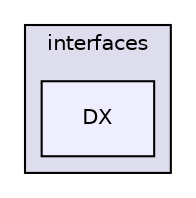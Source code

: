 digraph "src/triSurface/triSurface/interfaces/DX" {
  bgcolor=transparent;
  compound=true
  node [ fontsize="10", fontname="Helvetica"];
  edge [ labelfontsize="10", labelfontname="Helvetica"];
  subgraph clusterdir_09361cf56c32d5394d8654f03a55f311 {
    graph [ bgcolor="#ddddee", pencolor="black", label="interfaces" fontname="Helvetica", fontsize="10", URL="dir_09361cf56c32d5394d8654f03a55f311.html"]
  dir_bd6b9ce7598d4da986b55aba2a0e14e3 [shape=box, label="DX", style="filled", fillcolor="#eeeeff", pencolor="black", URL="dir_bd6b9ce7598d4da986b55aba2a0e14e3.html"];
  }
}
